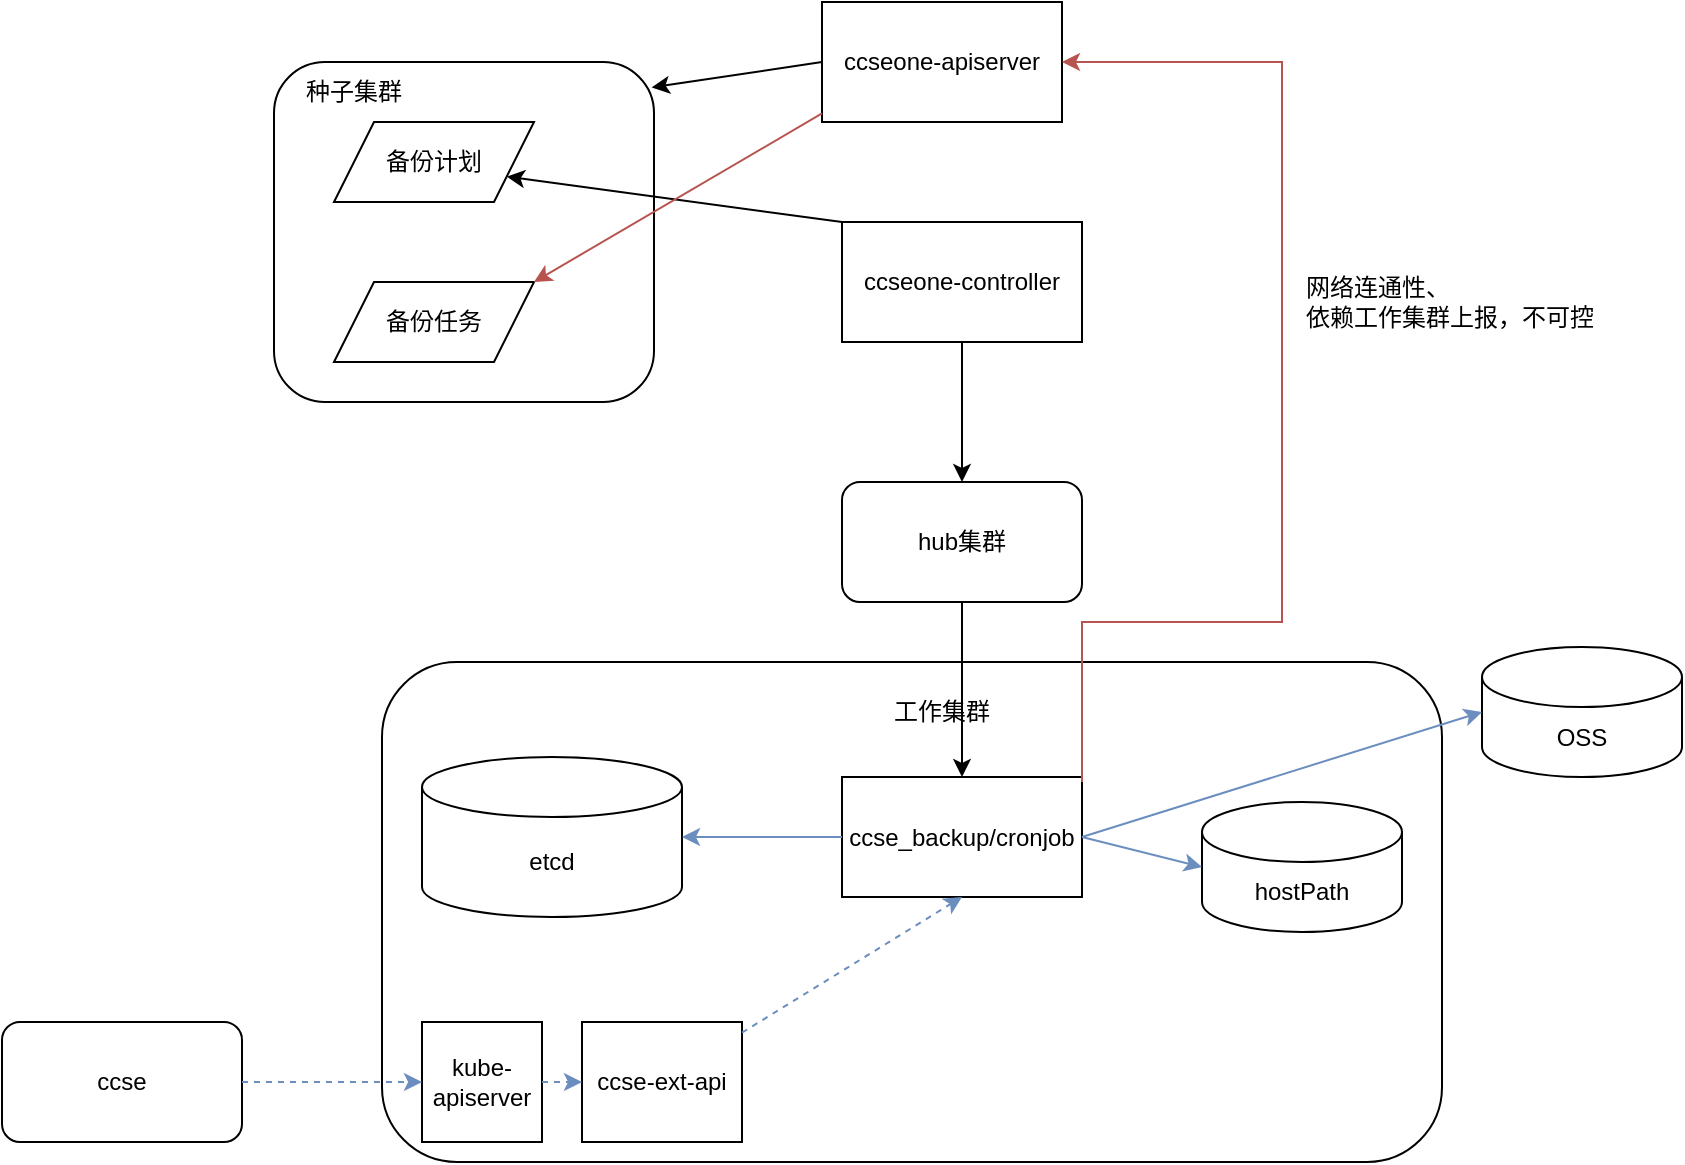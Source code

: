 <mxfile version="21.6.7" type="github" pages="3">
  <diagram name="备份方案一" id="dZijaMK6ApFvlrBsASXL">
    <mxGraphModel dx="1259" dy="702" grid="1" gridSize="10" guides="1" tooltips="1" connect="1" arrows="1" fold="1" page="1" pageScale="1" pageWidth="827" pageHeight="1169" math="0" shadow="0">
      <root>
        <mxCell id="MokmEjKXZrttjGDyU7k--0" />
        <mxCell id="MokmEjKXZrttjGDyU7k--1" parent="MokmEjKXZrttjGDyU7k--0" />
        <mxCell id="MokmEjKXZrttjGDyU7k--2" value="" style="rounded=1;whiteSpace=wrap;html=1;" vertex="1" parent="MokmEjKXZrttjGDyU7k--1">
          <mxGeometry x="450" y="470" width="530" height="250" as="geometry" />
        </mxCell>
        <mxCell id="MokmEjKXZrttjGDyU7k--3" value="" style="rounded=1;whiteSpace=wrap;html=1;" vertex="1" parent="MokmEjKXZrttjGDyU7k--1">
          <mxGeometry x="396" y="170" width="190" height="170" as="geometry" />
        </mxCell>
        <mxCell id="MokmEjKXZrttjGDyU7k--4" value="hub集群" style="rounded=1;whiteSpace=wrap;html=1;" vertex="1" parent="MokmEjKXZrttjGDyU7k--1">
          <mxGeometry x="680" y="380" width="120" height="60" as="geometry" />
        </mxCell>
        <mxCell id="MokmEjKXZrttjGDyU7k--5" value="ccse_backup/cronjob" style="rounded=0;whiteSpace=wrap;html=1;" vertex="1" parent="MokmEjKXZrttjGDyU7k--1">
          <mxGeometry x="680" y="527.5" width="120" height="60" as="geometry" />
        </mxCell>
        <mxCell id="MokmEjKXZrttjGDyU7k--6" value="OSS" style="shape=cylinder3;whiteSpace=wrap;html=1;boundedLbl=1;backgroundOutline=1;size=15;" vertex="1" parent="MokmEjKXZrttjGDyU7k--1">
          <mxGeometry x="1000" y="462.5" width="100" height="65" as="geometry" />
        </mxCell>
        <mxCell id="MokmEjKXZrttjGDyU7k--7" value="hostPath" style="shape=cylinder3;whiteSpace=wrap;html=1;boundedLbl=1;backgroundOutline=1;size=15;" vertex="1" parent="MokmEjKXZrttjGDyU7k--1">
          <mxGeometry x="860" y="540" width="100" height="65" as="geometry" />
        </mxCell>
        <mxCell id="MokmEjKXZrttjGDyU7k--8" value="" style="endArrow=classic;html=1;rounded=0;exitX=1;exitY=0.5;exitDx=0;exitDy=0;entryX=0;entryY=0.5;entryDx=0;entryDy=0;entryPerimeter=0;fillColor=#dae8fc;strokeColor=#6c8ebf;" edge="1" parent="MokmEjKXZrttjGDyU7k--1" source="MokmEjKXZrttjGDyU7k--5" target="MokmEjKXZrttjGDyU7k--6">
          <mxGeometry width="50" height="50" relative="1" as="geometry">
            <mxPoint x="880" y="580" as="sourcePoint" />
            <mxPoint x="930" y="530" as="targetPoint" />
          </mxGeometry>
        </mxCell>
        <mxCell id="MokmEjKXZrttjGDyU7k--9" value="ccseone-apiserver" style="rounded=0;whiteSpace=wrap;html=1;" vertex="1" parent="MokmEjKXZrttjGDyU7k--1">
          <mxGeometry x="670" y="140" width="120" height="60" as="geometry" />
        </mxCell>
        <mxCell id="MokmEjKXZrttjGDyU7k--10" value="" style="endArrow=classic;html=1;rounded=0;exitX=0;exitY=0.5;exitDx=0;exitDy=0;entryX=0.994;entryY=0.075;entryDx=0;entryDy=0;entryPerimeter=0;" edge="1" parent="MokmEjKXZrttjGDyU7k--1" source="MokmEjKXZrttjGDyU7k--9" target="MokmEjKXZrttjGDyU7k--3">
          <mxGeometry width="50" height="50" relative="1" as="geometry">
            <mxPoint x="816" y="130" as="sourcePoint" />
            <mxPoint x="536" y="213" as="targetPoint" />
          </mxGeometry>
        </mxCell>
        <mxCell id="MokmEjKXZrttjGDyU7k--11" value="备份计划" style="shape=parallelogram;perimeter=parallelogramPerimeter;whiteSpace=wrap;html=1;fixedSize=1;" vertex="1" parent="MokmEjKXZrttjGDyU7k--1">
          <mxGeometry x="426" y="200" width="100" height="40" as="geometry" />
        </mxCell>
        <mxCell id="MokmEjKXZrttjGDyU7k--12" value="种子集群" style="text;html=1;strokeColor=none;fillColor=none;align=center;verticalAlign=middle;whiteSpace=wrap;rounded=0;" vertex="1" parent="MokmEjKXZrttjGDyU7k--1">
          <mxGeometry x="406" y="170" width="60" height="30" as="geometry" />
        </mxCell>
        <mxCell id="MokmEjKXZrttjGDyU7k--15" value="etcd" style="shape=cylinder3;whiteSpace=wrap;html=1;boundedLbl=1;backgroundOutline=1;size=15;" vertex="1" parent="MokmEjKXZrttjGDyU7k--1">
          <mxGeometry x="470" y="517.5" width="130" height="80" as="geometry" />
        </mxCell>
        <mxCell id="MokmEjKXZrttjGDyU7k--16" value="kube-apiserver" style="rounded=0;whiteSpace=wrap;html=1;" vertex="1" parent="MokmEjKXZrttjGDyU7k--1">
          <mxGeometry x="470" y="650" width="60" height="60" as="geometry" />
        </mxCell>
        <mxCell id="MokmEjKXZrttjGDyU7k--17" value="ccse-ext-api" style="rounded=0;whiteSpace=wrap;html=1;" vertex="1" parent="MokmEjKXZrttjGDyU7k--1">
          <mxGeometry x="550" y="650" width="80" height="60" as="geometry" />
        </mxCell>
        <mxCell id="MokmEjKXZrttjGDyU7k--18" value="" style="endArrow=classic;html=1;rounded=0;entryX=0;entryY=0.5;entryDx=0;entryDy=0;dashed=1;fillColor=#dae8fc;strokeColor=#6c8ebf;" edge="1" parent="MokmEjKXZrttjGDyU7k--1" source="MokmEjKXZrttjGDyU7k--16" target="MokmEjKXZrttjGDyU7k--17">
          <mxGeometry width="50" height="50" relative="1" as="geometry">
            <mxPoint x="690" y="800" as="sourcePoint" />
            <mxPoint x="740" y="750" as="targetPoint" />
          </mxGeometry>
        </mxCell>
        <mxCell id="MokmEjKXZrttjGDyU7k--19" value="" style="endArrow=classic;html=1;rounded=0;entryX=0.5;entryY=1;entryDx=0;entryDy=0;dashed=1;fillColor=#dae8fc;strokeColor=#6c8ebf;" edge="1" parent="MokmEjKXZrttjGDyU7k--1" source="MokmEjKXZrttjGDyU7k--17" target="MokmEjKXZrttjGDyU7k--5">
          <mxGeometry width="50" height="50" relative="1" as="geometry">
            <mxPoint x="870" y="720" as="sourcePoint" />
            <mxPoint x="920" y="670" as="targetPoint" />
          </mxGeometry>
        </mxCell>
        <mxCell id="MokmEjKXZrttjGDyU7k--20" value="ccse" style="rounded=1;whiteSpace=wrap;html=1;" vertex="1" parent="MokmEjKXZrttjGDyU7k--1">
          <mxGeometry x="260" y="650" width="120" height="60" as="geometry" />
        </mxCell>
        <mxCell id="MokmEjKXZrttjGDyU7k--21" value="" style="endArrow=classic;html=1;rounded=0;exitX=1;exitY=0.5;exitDx=0;exitDy=0;entryX=0;entryY=0.5;entryDx=0;entryDy=0;dashed=1;fillColor=#dae8fc;strokeColor=#6c8ebf;" edge="1" parent="MokmEjKXZrttjGDyU7k--1" source="MokmEjKXZrttjGDyU7k--20" target="MokmEjKXZrttjGDyU7k--16">
          <mxGeometry width="50" height="50" relative="1" as="geometry">
            <mxPoint x="490" y="800" as="sourcePoint" />
            <mxPoint x="540" y="750" as="targetPoint" />
          </mxGeometry>
        </mxCell>
        <mxCell id="MokmEjKXZrttjGDyU7k--22" value="" style="endArrow=classic;html=1;rounded=0;exitX=1;exitY=0.5;exitDx=0;exitDy=0;entryX=0;entryY=0.5;entryDx=0;entryDy=0;entryPerimeter=0;fillColor=#dae8fc;strokeColor=#6c8ebf;" edge="1" parent="MokmEjKXZrttjGDyU7k--1" source="MokmEjKXZrttjGDyU7k--5" target="MokmEjKXZrttjGDyU7k--7">
          <mxGeometry width="50" height="50" relative="1" as="geometry">
            <mxPoint x="920" y="690" as="sourcePoint" />
            <mxPoint x="970" y="640" as="targetPoint" />
          </mxGeometry>
        </mxCell>
        <mxCell id="MokmEjKXZrttjGDyU7k--23" value="" style="endArrow=classic;html=1;rounded=0;exitX=0;exitY=0.5;exitDx=0;exitDy=0;fillColor=#dae8fc;strokeColor=#6c8ebf;" edge="1" parent="MokmEjKXZrttjGDyU7k--1" source="MokmEjKXZrttjGDyU7k--5" target="MokmEjKXZrttjGDyU7k--15">
          <mxGeometry width="50" height="50" relative="1" as="geometry">
            <mxPoint x="770" y="810" as="sourcePoint" />
            <mxPoint x="820" y="760" as="targetPoint" />
          </mxGeometry>
        </mxCell>
        <mxCell id="MokmEjKXZrttjGDyU7k--24" value="工作集群" style="text;html=1;strokeColor=none;fillColor=none;align=center;verticalAlign=middle;whiteSpace=wrap;rounded=0;" vertex="1" parent="MokmEjKXZrttjGDyU7k--1">
          <mxGeometry x="700" y="480" width="60" height="30" as="geometry" />
        </mxCell>
        <mxCell id="MokmEjKXZrttjGDyU7k--25" value="" style="endArrow=classic;html=1;rounded=0;" edge="1" parent="MokmEjKXZrttjGDyU7k--1" source="MokmEjKXZrttjGDyU7k--4" target="MokmEjKXZrttjGDyU7k--5">
          <mxGeometry width="50" height="50" relative="1" as="geometry">
            <mxPoint x="670" y="420" as="sourcePoint" />
            <mxPoint x="720" y="370" as="targetPoint" />
          </mxGeometry>
        </mxCell>
        <mxCell id="MokmEjKXZrttjGDyU7k--26" value="" style="endArrow=classic;html=1;rounded=0;exitX=0.5;exitY=1;exitDx=0;exitDy=0;entryX=0.5;entryY=0;entryDx=0;entryDy=0;" edge="1" parent="MokmEjKXZrttjGDyU7k--1" source="MokmEjKXZrttjGDyU7k--27" target="MokmEjKXZrttjGDyU7k--4">
          <mxGeometry width="50" height="50" relative="1" as="geometry">
            <mxPoint x="550" y="370" as="sourcePoint" />
            <mxPoint x="600" y="320" as="targetPoint" />
          </mxGeometry>
        </mxCell>
        <mxCell id="MokmEjKXZrttjGDyU7k--27" value="ccseone-controller" style="rounded=0;whiteSpace=wrap;html=1;" vertex="1" parent="MokmEjKXZrttjGDyU7k--1">
          <mxGeometry x="680" y="250" width="120" height="60" as="geometry" />
        </mxCell>
        <mxCell id="MokmEjKXZrttjGDyU7k--28" value="" style="endArrow=classic;html=1;rounded=0;entryX=1;entryY=0.75;entryDx=0;entryDy=0;exitX=0;exitY=0;exitDx=0;exitDy=0;" edge="1" parent="MokmEjKXZrttjGDyU7k--1" source="MokmEjKXZrttjGDyU7k--27" target="MokmEjKXZrttjGDyU7k--11">
          <mxGeometry width="50" height="50" relative="1" as="geometry">
            <mxPoint x="540" y="300" as="sourcePoint" />
            <mxPoint x="590" y="250" as="targetPoint" />
          </mxGeometry>
        </mxCell>
        <mxCell id="-pwqoc_ponCHKeUybTC4-0" value="" style="endArrow=classic;html=1;rounded=0;fillColor=#f8cecc;strokeColor=#b85450;edgeStyle=orthogonalEdgeStyle;" edge="1" parent="MokmEjKXZrttjGDyU7k--1">
          <mxGeometry width="50" height="50" relative="1" as="geometry">
            <mxPoint x="800" y="530" as="sourcePoint" />
            <mxPoint x="790" y="170" as="targetPoint" />
            <Array as="points">
              <mxPoint x="800" y="450" />
              <mxPoint x="900" y="450" />
              <mxPoint x="900" y="170" />
            </Array>
          </mxGeometry>
        </mxCell>
        <mxCell id="Eh31dEC6YWHEgluUaaXk-0" value="备份任务" style="shape=parallelogram;perimeter=parallelogramPerimeter;whiteSpace=wrap;html=1;fixedSize=1;" vertex="1" parent="MokmEjKXZrttjGDyU7k--1">
          <mxGeometry x="426" y="280" width="100" height="40" as="geometry" />
        </mxCell>
        <mxCell id="Eh31dEC6YWHEgluUaaXk-3" value="" style="endArrow=classic;html=1;rounded=0;exitX=0;exitY=0.929;exitDx=0;exitDy=0;exitPerimeter=0;entryX=1;entryY=0;entryDx=0;entryDy=0;fillColor=#f8cecc;strokeColor=#b85450;" edge="1" parent="MokmEjKXZrttjGDyU7k--1" source="MokmEjKXZrttjGDyU7k--9" target="Eh31dEC6YWHEgluUaaXk-0">
          <mxGeometry width="50" height="50" relative="1" as="geometry">
            <mxPoint x="590" y="430" as="sourcePoint" />
            <mxPoint x="640" y="380" as="targetPoint" />
          </mxGeometry>
        </mxCell>
        <mxCell id="Eh31dEC6YWHEgluUaaXk-4" value="网络连通性、&amp;nbsp;&lt;br&gt;依赖工作集群上报，不可控" style="text;html=1;strokeColor=none;fillColor=none;align=left;verticalAlign=middle;whiteSpace=wrap;rounded=0;" vertex="1" parent="MokmEjKXZrttjGDyU7k--1">
          <mxGeometry x="910" y="270" width="160" height="40" as="geometry" />
        </mxCell>
      </root>
    </mxGraphModel>
  </diagram>
  <diagram name="备份方案二" id="Xc9G24RDaqmZXno-PCHf">
    <mxGraphModel dx="1481" dy="826" grid="1" gridSize="10" guides="1" tooltips="1" connect="1" arrows="1" fold="1" page="1" pageScale="1" pageWidth="827" pageHeight="1169" math="0" shadow="0">
      <root>
        <mxCell id="0" />
        <mxCell id="1" parent="0" />
        <mxCell id="TAdzys8bT-mZB0Ie5Mji-37" value="" style="rounded=1;whiteSpace=wrap;html=1;" vertex="1" parent="1">
          <mxGeometry x="277" y="460" width="530" height="250" as="geometry" />
        </mxCell>
        <mxCell id="TAdzys8bT-mZB0Ie5Mji-15" value="" style="rounded=1;whiteSpace=wrap;html=1;" vertex="1" parent="1">
          <mxGeometry x="223" y="160" width="190" height="280" as="geometry" />
        </mxCell>
        <mxCell id="TAdzys8bT-mZB0Ie5Mji-2" value="hub集群" style="rounded=1;whiteSpace=wrap;html=1;" vertex="1" parent="1">
          <mxGeometry x="507" y="370" width="120" height="60" as="geometry" />
        </mxCell>
        <mxCell id="TAdzys8bT-mZB0Ie5Mji-6" value="ccse_backup/job" style="rounded=0;whiteSpace=wrap;html=1;" vertex="1" parent="1">
          <mxGeometry x="507" y="517.5" width="120" height="60" as="geometry" />
        </mxCell>
        <mxCell id="TAdzys8bT-mZB0Ie5Mji-7" value="OSS" style="shape=cylinder3;whiteSpace=wrap;html=1;boundedLbl=1;backgroundOutline=1;size=15;" vertex="1" parent="1">
          <mxGeometry x="827" y="452.5" width="100" height="65" as="geometry" />
        </mxCell>
        <mxCell id="TAdzys8bT-mZB0Ie5Mji-8" value="hostPath" style="shape=cylinder3;whiteSpace=wrap;html=1;boundedLbl=1;backgroundOutline=1;size=15;" vertex="1" parent="1">
          <mxGeometry x="687" y="530" width="100" height="65" as="geometry" />
        </mxCell>
        <mxCell id="TAdzys8bT-mZB0Ie5Mji-9" value="" style="endArrow=classic;html=1;rounded=0;exitX=1;exitY=0.5;exitDx=0;exitDy=0;entryX=0;entryY=0.5;entryDx=0;entryDy=0;entryPerimeter=0;fillColor=#dae8fc;strokeColor=#6c8ebf;" edge="1" parent="1" source="TAdzys8bT-mZB0Ie5Mji-6" target="TAdzys8bT-mZB0Ie5Mji-7">
          <mxGeometry width="50" height="50" relative="1" as="geometry">
            <mxPoint x="707" y="570" as="sourcePoint" />
            <mxPoint x="757" y="520" as="targetPoint" />
          </mxGeometry>
        </mxCell>
        <mxCell id="TAdzys8bT-mZB0Ie5Mji-11" value="ccseone-apiserver" style="rounded=0;whiteSpace=wrap;html=1;" vertex="1" parent="1">
          <mxGeometry x="497" y="130" width="120" height="60" as="geometry" />
        </mxCell>
        <mxCell id="TAdzys8bT-mZB0Ie5Mji-16" value="" style="endArrow=classic;html=1;rounded=0;exitX=0;exitY=0.5;exitDx=0;exitDy=0;entryX=0.994;entryY=0.075;entryDx=0;entryDy=0;entryPerimeter=0;" edge="1" parent="1" source="TAdzys8bT-mZB0Ie5Mji-11" target="TAdzys8bT-mZB0Ie5Mji-15">
          <mxGeometry width="50" height="50" relative="1" as="geometry">
            <mxPoint x="643" y="120" as="sourcePoint" />
            <mxPoint x="363" y="203" as="targetPoint" />
          </mxGeometry>
        </mxCell>
        <mxCell id="TAdzys8bT-mZB0Ie5Mji-18" value="备份计划" style="shape=parallelogram;perimeter=parallelogramPerimeter;whiteSpace=wrap;html=1;fixedSize=1;" vertex="1" parent="1">
          <mxGeometry x="253" y="190" width="100" height="40" as="geometry" />
        </mxCell>
        <mxCell id="TAdzys8bT-mZB0Ie5Mji-19" value="种子集群" style="text;html=1;strokeColor=none;fillColor=none;align=center;verticalAlign=middle;whiteSpace=wrap;rounded=0;" vertex="1" parent="1">
          <mxGeometry x="233" y="160" width="60" height="30" as="geometry" />
        </mxCell>
        <mxCell id="TAdzys8bT-mZB0Ie5Mji-24" value="备份任务:&lt;br&gt;k8sclustertask" style="shape=parallelogram;perimeter=parallelogramPerimeter;whiteSpace=wrap;html=1;fixedSize=1;" vertex="1" parent="1">
          <mxGeometry x="263" y="360" width="110" height="45" as="geometry" />
        </mxCell>
        <mxCell id="TAdzys8bT-mZB0Ie5Mji-25" value="" style="endArrow=classic;html=1;rounded=0;entryX=1;entryY=0.75;entryDx=0;entryDy=0;exitX=0;exitY=0.75;exitDx=0;exitDy=0;fillColor=#d5e8d4;strokeColor=#82b366;" edge="1" parent="1" source="TAdzys8bT-mZB0Ie5Mji-43" target="TAdzys8bT-mZB0Ie5Mji-24">
          <mxGeometry width="50" height="50" relative="1" as="geometry">
            <mxPoint x="137" y="260" as="sourcePoint" />
            <mxPoint x="277" y="210" as="targetPoint" />
          </mxGeometry>
        </mxCell>
        <mxCell id="TAdzys8bT-mZB0Ie5Mji-27" value="etcd" style="shape=cylinder3;whiteSpace=wrap;html=1;boundedLbl=1;backgroundOutline=1;size=15;" vertex="1" parent="1">
          <mxGeometry x="297" y="507.5" width="130" height="80" as="geometry" />
        </mxCell>
        <mxCell id="TAdzys8bT-mZB0Ie5Mji-28" value="kube-apiserver" style="rounded=0;whiteSpace=wrap;html=1;" vertex="1" parent="1">
          <mxGeometry x="297" y="640" width="60" height="60" as="geometry" />
        </mxCell>
        <mxCell id="TAdzys8bT-mZB0Ie5Mji-29" value="ccse-ext-api" style="rounded=0;whiteSpace=wrap;html=1;" vertex="1" parent="1">
          <mxGeometry x="377" y="640" width="80" height="60" as="geometry" />
        </mxCell>
        <mxCell id="TAdzys8bT-mZB0Ie5Mji-30" value="" style="endArrow=classic;html=1;rounded=0;entryX=0;entryY=0.5;entryDx=0;entryDy=0;dashed=1;fillColor=#dae8fc;strokeColor=#6c8ebf;" edge="1" parent="1" source="TAdzys8bT-mZB0Ie5Mji-28" target="TAdzys8bT-mZB0Ie5Mji-29">
          <mxGeometry width="50" height="50" relative="1" as="geometry">
            <mxPoint x="517" y="790" as="sourcePoint" />
            <mxPoint x="567" y="740" as="targetPoint" />
          </mxGeometry>
        </mxCell>
        <mxCell id="TAdzys8bT-mZB0Ie5Mji-31" value="" style="endArrow=classic;html=1;rounded=0;entryX=0.5;entryY=1;entryDx=0;entryDy=0;dashed=1;fillColor=#dae8fc;strokeColor=#6c8ebf;" edge="1" parent="1" source="TAdzys8bT-mZB0Ie5Mji-29" target="TAdzys8bT-mZB0Ie5Mji-6">
          <mxGeometry width="50" height="50" relative="1" as="geometry">
            <mxPoint x="697" y="710" as="sourcePoint" />
            <mxPoint x="747" y="660" as="targetPoint" />
          </mxGeometry>
        </mxCell>
        <mxCell id="TAdzys8bT-mZB0Ie5Mji-33" value="ccse" style="rounded=1;whiteSpace=wrap;html=1;" vertex="1" parent="1">
          <mxGeometry x="120" y="640" width="120" height="60" as="geometry" />
        </mxCell>
        <mxCell id="TAdzys8bT-mZB0Ie5Mji-34" value="" style="endArrow=classic;html=1;rounded=0;exitX=1;exitY=0.5;exitDx=0;exitDy=0;entryX=0;entryY=0.5;entryDx=0;entryDy=0;dashed=1;fillColor=#dae8fc;strokeColor=#6c8ebf;" edge="1" parent="1" source="TAdzys8bT-mZB0Ie5Mji-33" target="TAdzys8bT-mZB0Ie5Mji-28">
          <mxGeometry width="50" height="50" relative="1" as="geometry">
            <mxPoint x="317" y="790" as="sourcePoint" />
            <mxPoint x="367" y="740" as="targetPoint" />
          </mxGeometry>
        </mxCell>
        <mxCell id="TAdzys8bT-mZB0Ie5Mji-35" value="" style="endArrow=classic;html=1;rounded=0;exitX=1;exitY=0.5;exitDx=0;exitDy=0;entryX=0;entryY=0.5;entryDx=0;entryDy=0;entryPerimeter=0;fillColor=#dae8fc;strokeColor=#6c8ebf;" edge="1" parent="1" source="TAdzys8bT-mZB0Ie5Mji-6" target="TAdzys8bT-mZB0Ie5Mji-8">
          <mxGeometry width="50" height="50" relative="1" as="geometry">
            <mxPoint x="747" y="680" as="sourcePoint" />
            <mxPoint x="797" y="630" as="targetPoint" />
          </mxGeometry>
        </mxCell>
        <mxCell id="TAdzys8bT-mZB0Ie5Mji-36" value="" style="endArrow=classic;html=1;rounded=0;exitX=0;exitY=0.5;exitDx=0;exitDy=0;fillColor=#dae8fc;strokeColor=#6c8ebf;" edge="1" parent="1" source="TAdzys8bT-mZB0Ie5Mji-6" target="TAdzys8bT-mZB0Ie5Mji-27">
          <mxGeometry width="50" height="50" relative="1" as="geometry">
            <mxPoint x="597" y="800" as="sourcePoint" />
            <mxPoint x="647" y="750" as="targetPoint" />
          </mxGeometry>
        </mxCell>
        <mxCell id="TAdzys8bT-mZB0Ie5Mji-38" value="工作集群" style="text;html=1;strokeColor=none;fillColor=none;align=center;verticalAlign=middle;whiteSpace=wrap;rounded=0;" vertex="1" parent="1">
          <mxGeometry x="527" y="470" width="60" height="30" as="geometry" />
        </mxCell>
        <mxCell id="TAdzys8bT-mZB0Ie5Mji-41" value="" style="endArrow=classic;html=1;rounded=0;fillColor=#d5e8d4;strokeColor=#82b366;" edge="1" parent="1" source="TAdzys8bT-mZB0Ie5Mji-2" target="TAdzys8bT-mZB0Ie5Mji-6">
          <mxGeometry width="50" height="50" relative="1" as="geometry">
            <mxPoint x="497" y="410" as="sourcePoint" />
            <mxPoint x="547" y="360" as="targetPoint" />
          </mxGeometry>
        </mxCell>
        <mxCell id="TAdzys8bT-mZB0Ie5Mji-42" value="" style="endArrow=classic;html=1;rounded=0;exitX=0.5;exitY=1;exitDx=0;exitDy=0;entryX=0.5;entryY=0;entryDx=0;entryDy=0;fillColor=#d5e8d4;strokeColor=#82b366;" edge="1" parent="1" source="TAdzys8bT-mZB0Ie5Mji-43" target="TAdzys8bT-mZB0Ie5Mji-2">
          <mxGeometry width="50" height="50" relative="1" as="geometry">
            <mxPoint x="377" y="360" as="sourcePoint" />
            <mxPoint x="427" y="310" as="targetPoint" />
          </mxGeometry>
        </mxCell>
        <mxCell id="TAdzys8bT-mZB0Ie5Mji-43" value="ccseone-controller" style="rounded=0;whiteSpace=wrap;html=1;" vertex="1" parent="1">
          <mxGeometry x="507" y="240" width="120" height="60" as="geometry" />
        </mxCell>
        <mxCell id="TAdzys8bT-mZB0Ie5Mji-44" value="" style="endArrow=classic;html=1;rounded=0;entryX=1;entryY=0.75;entryDx=0;entryDy=0;exitX=0;exitY=0;exitDx=0;exitDy=0;fillColor=#f8cecc;strokeColor=#b85450;" edge="1" parent="1" source="TAdzys8bT-mZB0Ie5Mji-43" target="TAdzys8bT-mZB0Ie5Mji-18">
          <mxGeometry width="50" height="50" relative="1" as="geometry">
            <mxPoint x="367" y="290" as="sourcePoint" />
            <mxPoint x="417" y="240" as="targetPoint" />
          </mxGeometry>
        </mxCell>
        <mxCell id="TAdzys8bT-mZB0Ie5Mji-45" value="" style="endArrow=classic;html=1;rounded=0;entryX=1;entryY=0.25;entryDx=0;entryDy=0;exitX=0;exitY=0.25;exitDx=0;exitDy=0;fillColor=#f8cecc;strokeColor=#b85450;" edge="1" parent="1" source="TAdzys8bT-mZB0Ie5Mji-43" target="TAdzys8bT-mZB0Ie5Mji-24">
          <mxGeometry width="50" height="50" relative="1" as="geometry">
            <mxPoint x="507" y="200" as="sourcePoint" />
            <mxPoint x="557" y="150" as="targetPoint" />
          </mxGeometry>
        </mxCell>
        <mxCell id="TAdzys8bT-mZB0Ie5Mji-46" value="?" style="rounded=1;whiteSpace=wrap;html=1;" vertex="1" parent="1">
          <mxGeometry x="807" y="240" width="120" height="60" as="geometry" />
        </mxCell>
        <mxCell id="TAdzys8bT-mZB0Ie5Mji-47" value="" style="endArrow=classic;html=1;rounded=0;exitX=1;exitY=0.25;exitDx=0;exitDy=0;entryX=0;entryY=0.25;entryDx=0;entryDy=0;dashed=1;fillColor=#f8cecc;strokeColor=#b85450;" edge="1" parent="1" source="TAdzys8bT-mZB0Ie5Mji-43" target="TAdzys8bT-mZB0Ie5Mji-46">
          <mxGeometry width="50" height="50" relative="1" as="geometry">
            <mxPoint x="917" y="390" as="sourcePoint" />
            <mxPoint x="967" y="340" as="targetPoint" />
          </mxGeometry>
        </mxCell>
        <mxCell id="TAdzys8bT-mZB0Ie5Mji-48" value="" style="endArrow=classic;html=1;rounded=0;entryX=0;entryY=1;entryDx=0;entryDy=0;exitX=0;exitY=0.75;exitDx=0;exitDy=0;dashed=1;fillColor=#f8cecc;strokeColor=#b85450;" edge="1" parent="1" source="TAdzys8bT-mZB0Ie5Mji-46" target="TAdzys8bT-mZB0Ie5Mji-50">
          <mxGeometry width="50" height="50" relative="1" as="geometry">
            <mxPoint x="897" y="420" as="sourcePoint" />
            <mxPoint x="947" y="370" as="targetPoint" />
          </mxGeometry>
        </mxCell>
        <mxCell id="TAdzys8bT-mZB0Ie5Mji-49" value="创建cronjob" style="text;html=1;strokeColor=none;fillColor=none;align=center;verticalAlign=middle;whiteSpace=wrap;rounded=0;" vertex="1" parent="1">
          <mxGeometry x="657" y="220" width="100" height="30" as="geometry" />
        </mxCell>
        <mxCell id="TAdzys8bT-mZB0Ie5Mji-50" value="cronjob触发" style="text;html=1;strokeColor=none;fillColor=none;align=center;verticalAlign=middle;whiteSpace=wrap;rounded=0;" vertex="1" parent="1">
          <mxGeometry x="654" y="290" width="100" height="30" as="geometry" />
        </mxCell>
        <mxCell id="TAdzys8bT-mZB0Ie5Mji-51" value="一、 controller创建cron：&amp;nbsp; controller单master节点,&amp;nbsp;开的协程会很多?&lt;br&gt;二、&amp;nbsp;寻找集群创建cronjob,&amp;nbsp; job添加备份任务&amp;nbsp; &amp;nbsp;【hub集群/种子集群/独立集群】&lt;br&gt;三、 cronjob管理服务/平台?" style="text;html=1;align=left;verticalAlign=top;whiteSpace=wrap;rounded=0;" vertex="1" parent="1">
          <mxGeometry x="747" y="160" width="423" height="60" as="geometry" />
        </mxCell>
        <mxCell id="TAdzys8bT-mZB0Ie5Mji-53" value="ccse_backup/cronjob" style="rounded=0;whiteSpace=wrap;html=1;" vertex="1" parent="1">
          <mxGeometry x="507" y="640" width="120" height="60" as="geometry" />
        </mxCell>
        <mxCell id="TAdzys8bT-mZB0Ie5Mji-54" value="" style="endArrow=classic;html=1;rounded=0;exitX=1;exitY=0.5;exitDx=0;exitDy=0;entryX=0;entryY=0.5;entryDx=0;entryDy=0;dashed=1;fillColor=#dae8fc;strokeColor=#6c8ebf;" edge="1" parent="1" source="TAdzys8bT-mZB0Ie5Mji-29" target="TAdzys8bT-mZB0Ie5Mji-53">
          <mxGeometry width="50" height="50" relative="1" as="geometry">
            <mxPoint x="217" y="680" as="sourcePoint" />
            <mxPoint x="307" y="680" as="targetPoint" />
          </mxGeometry>
        </mxCell>
      </root>
    </mxGraphModel>
  </diagram>
  <diagram name="备份方案三" id="s7DraMLvvmO8eXjUzMEE">
    <mxGraphModel dx="1259" dy="702" grid="1" gridSize="10" guides="1" tooltips="1" connect="1" arrows="1" fold="1" page="1" pageScale="1" pageWidth="827" pageHeight="1169" math="0" shadow="0">
      <root>
        <mxCell id="bP9j-Xq7lir9vTzKljrZ-0" />
        <mxCell id="bP9j-Xq7lir9vTzKljrZ-1" parent="bP9j-Xq7lir9vTzKljrZ-0" />
        <mxCell id="nE95cY4Vr9S5hVohs0kH-0" value="" style="rounded=1;whiteSpace=wrap;html=1;" vertex="1" parent="bP9j-Xq7lir9vTzKljrZ-1">
          <mxGeometry x="270" y="280" width="530" height="110" as="geometry" />
        </mxCell>
        <mxCell id="bP9j-Xq7lir9vTzKljrZ-2" value="" style="rounded=1;whiteSpace=wrap;html=1;" vertex="1" parent="bP9j-Xq7lir9vTzKljrZ-1">
          <mxGeometry x="267" y="410" width="530" height="250" as="geometry" />
        </mxCell>
        <mxCell id="bP9j-Xq7lir9vTzKljrZ-3" value="" style="rounded=1;whiteSpace=wrap;html=1;" vertex="1" parent="bP9j-Xq7lir9vTzKljrZ-1">
          <mxGeometry x="250" y="50" width="190" height="160" as="geometry" />
        </mxCell>
        <mxCell id="bP9j-Xq7lir9vTzKljrZ-5" value="ccse_backup/job&lt;br&gt;(velero改造)" style="rounded=0;whiteSpace=wrap;html=1;" vertex="1" parent="bP9j-Xq7lir9vTzKljrZ-1">
          <mxGeometry x="497" y="485" width="120" height="60" as="geometry" />
        </mxCell>
        <mxCell id="bP9j-Xq7lir9vTzKljrZ-6" value="OSS" style="shape=cylinder3;whiteSpace=wrap;html=1;boundedLbl=1;backgroundOutline=1;size=15;" vertex="1" parent="bP9j-Xq7lir9vTzKljrZ-1">
          <mxGeometry x="810" y="595" width="100" height="55" as="geometry" />
        </mxCell>
        <mxCell id="bP9j-Xq7lir9vTzKljrZ-7" value="hostPath" style="shape=cylinder3;whiteSpace=wrap;html=1;boundedLbl=1;backgroundOutline=1;size=15;" vertex="1" parent="bP9j-Xq7lir9vTzKljrZ-1">
          <mxGeometry x="679" y="485" width="91" height="55" as="geometry" />
        </mxCell>
        <mxCell id="bP9j-Xq7lir9vTzKljrZ-8" value="" style="endArrow=classic;html=1;rounded=0;exitX=1;exitY=0.5;exitDx=0;exitDy=0;entryX=0;entryY=0.5;entryDx=0;entryDy=0;entryPerimeter=0;fillColor=#dae8fc;strokeColor=#6c8ebf;" edge="1" parent="bP9j-Xq7lir9vTzKljrZ-1" source="bP9j-Xq7lir9vTzKljrZ-5" target="bP9j-Xq7lir9vTzKljrZ-6">
          <mxGeometry width="50" height="50" relative="1" as="geometry">
            <mxPoint x="697" y="520" as="sourcePoint" />
            <mxPoint x="817" y="435" as="targetPoint" />
          </mxGeometry>
        </mxCell>
        <mxCell id="bP9j-Xq7lir9vTzKljrZ-9" value="ccseone-apiserver" style="rounded=0;whiteSpace=wrap;html=1;" vertex="1" parent="bP9j-Xq7lir9vTzKljrZ-1">
          <mxGeometry x="497" y="30" width="120" height="60" as="geometry" />
        </mxCell>
        <mxCell id="bP9j-Xq7lir9vTzKljrZ-10" value="" style="endArrow=classic;html=1;rounded=0;exitX=0;exitY=0.5;exitDx=0;exitDy=0;entryX=0.994;entryY=0.075;entryDx=0;entryDy=0;entryPerimeter=0;" edge="1" parent="bP9j-Xq7lir9vTzKljrZ-1" source="bP9j-Xq7lir9vTzKljrZ-9" target="bP9j-Xq7lir9vTzKljrZ-3">
          <mxGeometry width="50" height="50" relative="1" as="geometry">
            <mxPoint x="643" y="10" as="sourcePoint" />
            <mxPoint x="363" y="93" as="targetPoint" />
          </mxGeometry>
        </mxCell>
        <mxCell id="bP9j-Xq7lir9vTzKljrZ-11" value="备份计划" style="shape=parallelogram;perimeter=parallelogramPerimeter;whiteSpace=wrap;html=1;fixedSize=1;" vertex="1" parent="bP9j-Xq7lir9vTzKljrZ-1">
          <mxGeometry x="285" y="80" width="100" height="40" as="geometry" />
        </mxCell>
        <mxCell id="bP9j-Xq7lir9vTzKljrZ-12" value="种子集群" style="text;html=1;strokeColor=none;fillColor=none;align=center;verticalAlign=middle;whiteSpace=wrap;rounded=0;" vertex="1" parent="bP9j-Xq7lir9vTzKljrZ-1">
          <mxGeometry x="260" y="50" width="60" height="30" as="geometry" />
        </mxCell>
        <mxCell id="bP9j-Xq7lir9vTzKljrZ-13" value="备份任务:&lt;br&gt;k8sclustertask" style="shape=parallelogram;perimeter=parallelogramPerimeter;whiteSpace=wrap;html=1;fixedSize=1;" vertex="1" parent="bP9j-Xq7lir9vTzKljrZ-1">
          <mxGeometry x="275" y="135" width="110" height="45" as="geometry" />
        </mxCell>
        <mxCell id="bP9j-Xq7lir9vTzKljrZ-14" value="" style="endArrow=classic;html=1;rounded=0;entryX=1;entryY=0.75;entryDx=0;entryDy=0;exitX=0;exitY=0.75;exitDx=0;exitDy=0;fillColor=#d5e8d4;strokeColor=#82b366;" edge="1" parent="bP9j-Xq7lir9vTzKljrZ-1" source="bP9j-Xq7lir9vTzKljrZ-27" target="bP9j-Xq7lir9vTzKljrZ-13">
          <mxGeometry width="50" height="50" relative="1" as="geometry">
            <mxPoint x="137" y="150" as="sourcePoint" />
            <mxPoint x="277" y="100" as="targetPoint" />
          </mxGeometry>
        </mxCell>
        <mxCell id="bP9j-Xq7lir9vTzKljrZ-15" value="etcd" style="shape=cylinder3;whiteSpace=wrap;html=1;boundedLbl=1;backgroundOutline=1;size=15;" vertex="1" parent="bP9j-Xq7lir9vTzKljrZ-1">
          <mxGeometry x="296.5" y="420" width="97" height="55" as="geometry" />
        </mxCell>
        <mxCell id="bP9j-Xq7lir9vTzKljrZ-16" value="kube-apiserver" style="rounded=0;whiteSpace=wrap;html=1;" vertex="1" parent="bP9j-Xq7lir9vTzKljrZ-1">
          <mxGeometry x="293" y="490" width="110" height="50" as="geometry" />
        </mxCell>
        <mxCell id="bP9j-Xq7lir9vTzKljrZ-17" value="ccse-ext-api" style="rounded=0;whiteSpace=wrap;html=1;" vertex="1" parent="bP9j-Xq7lir9vTzKljrZ-1">
          <mxGeometry x="293" y="590" width="110" height="60" as="geometry" />
        </mxCell>
        <mxCell id="bP9j-Xq7lir9vTzKljrZ-18" value="" style="endArrow=classic;html=1;rounded=0;dashed=1;fillColor=#dae8fc;strokeColor=#6c8ebf;" edge="1" parent="bP9j-Xq7lir9vTzKljrZ-1" source="bP9j-Xq7lir9vTzKljrZ-16" target="bP9j-Xq7lir9vTzKljrZ-17">
          <mxGeometry width="50" height="50" relative="1" as="geometry">
            <mxPoint x="507" y="740" as="sourcePoint" />
            <mxPoint x="557" y="690" as="targetPoint" />
          </mxGeometry>
        </mxCell>
        <mxCell id="bP9j-Xq7lir9vTzKljrZ-19" value="" style="endArrow=classic;html=1;rounded=0;entryX=0.5;entryY=1;entryDx=0;entryDy=0;dashed=1;fillColor=#dae8fc;strokeColor=#6c8ebf;" edge="1" parent="bP9j-Xq7lir9vTzKljrZ-1" source="bP9j-Xq7lir9vTzKljrZ-17" target="bP9j-Xq7lir9vTzKljrZ-5">
          <mxGeometry width="50" height="50" relative="1" as="geometry">
            <mxPoint x="687" y="660" as="sourcePoint" />
            <mxPoint x="737" y="610" as="targetPoint" />
          </mxGeometry>
        </mxCell>
        <mxCell id="bP9j-Xq7lir9vTzKljrZ-20" value="ccse" style="rounded=1;whiteSpace=wrap;html=1;" vertex="1" parent="bP9j-Xq7lir9vTzKljrZ-1">
          <mxGeometry x="130" y="485" width="120" height="60" as="geometry" />
        </mxCell>
        <mxCell id="bP9j-Xq7lir9vTzKljrZ-21" value="" style="endArrow=classic;html=1;rounded=0;exitX=1;exitY=0.5;exitDx=0;exitDy=0;entryX=0;entryY=0.5;entryDx=0;entryDy=0;dashed=1;fillColor=#dae8fc;strokeColor=#6c8ebf;" edge="1" parent="bP9j-Xq7lir9vTzKljrZ-1" source="bP9j-Xq7lir9vTzKljrZ-20" target="bP9j-Xq7lir9vTzKljrZ-16">
          <mxGeometry width="50" height="50" relative="1" as="geometry">
            <mxPoint x="307" y="740" as="sourcePoint" />
            <mxPoint x="357" y="690" as="targetPoint" />
          </mxGeometry>
        </mxCell>
        <mxCell id="bP9j-Xq7lir9vTzKljrZ-22" value="" style="endArrow=classic;html=1;rounded=0;exitX=1;exitY=0.5;exitDx=0;exitDy=0;entryX=0;entryY=0.5;entryDx=0;entryDy=0;entryPerimeter=0;fillColor=#dae8fc;strokeColor=#6c8ebf;" edge="1" parent="bP9j-Xq7lir9vTzKljrZ-1" source="bP9j-Xq7lir9vTzKljrZ-5" target="bP9j-Xq7lir9vTzKljrZ-7">
          <mxGeometry width="50" height="50" relative="1" as="geometry">
            <mxPoint x="737" y="630" as="sourcePoint" />
            <mxPoint x="787" y="580" as="targetPoint" />
          </mxGeometry>
        </mxCell>
        <mxCell id="bP9j-Xq7lir9vTzKljrZ-23" value="" style="endArrow=classic;html=1;rounded=0;exitX=0;exitY=0.5;exitDx=0;exitDy=0;fillColor=#dae8fc;strokeColor=#6c8ebf;entryX=1;entryY=0.5;entryDx=0;entryDy=0;" edge="1" parent="bP9j-Xq7lir9vTzKljrZ-1" source="bP9j-Xq7lir9vTzKljrZ-5" target="bP9j-Xq7lir9vTzKljrZ-16">
          <mxGeometry width="50" height="50" relative="1" as="geometry">
            <mxPoint x="587" y="750" as="sourcePoint" />
            <mxPoint x="637" y="700" as="targetPoint" />
          </mxGeometry>
        </mxCell>
        <mxCell id="bP9j-Xq7lir9vTzKljrZ-24" value="工作集群" style="text;html=1;strokeColor=none;fillColor=none;align=center;verticalAlign=middle;whiteSpace=wrap;rounded=0;" vertex="1" parent="bP9j-Xq7lir9vTzKljrZ-1">
          <mxGeometry x="425.5" y="410" width="60" height="30" as="geometry" />
        </mxCell>
        <mxCell id="bP9j-Xq7lir9vTzKljrZ-25" value="" style="endArrow=classic;html=1;rounded=0;exitX=0.451;exitY=0.959;exitDx=0;exitDy=0;exitPerimeter=0;entryX=0.5;entryY=0;entryDx=0;entryDy=0;" edge="1" parent="bP9j-Xq7lir9vTzKljrZ-1" source="nE95cY4Vr9S5hVohs0kH-2" target="bP9j-Xq7lir9vTzKljrZ-5">
          <mxGeometry width="50" height="50" relative="1" as="geometry">
            <mxPoint x="566" y="360" as="sourcePoint" />
            <mxPoint x="566" y="517.5" as="targetPoint" />
          </mxGeometry>
        </mxCell>
        <mxCell id="bP9j-Xq7lir9vTzKljrZ-26" value="" style="endArrow=classic;html=1;rounded=0;exitX=0.5;exitY=1;exitDx=0;exitDy=0;fillColor=#d5e8d4;strokeColor=#82b366;entryX=0.5;entryY=0;entryDx=0;entryDy=0;" edge="1" parent="bP9j-Xq7lir9vTzKljrZ-1" source="bP9j-Xq7lir9vTzKljrZ-27" target="nE95cY4Vr9S5hVohs0kH-2">
          <mxGeometry width="50" height="50" relative="1" as="geometry">
            <mxPoint x="377" y="360" as="sourcePoint" />
            <mxPoint x="567" y="240" as="targetPoint" />
          </mxGeometry>
        </mxCell>
        <mxCell id="bP9j-Xq7lir9vTzKljrZ-27" value="ccseone-controller" style="rounded=0;whiteSpace=wrap;html=1;" vertex="1" parent="bP9j-Xq7lir9vTzKljrZ-1">
          <mxGeometry x="495.5" y="120" width="120" height="60" as="geometry" />
        </mxCell>
        <mxCell id="bP9j-Xq7lir9vTzKljrZ-28" value="" style="endArrow=classic;html=1;rounded=0;entryX=1;entryY=0.75;entryDx=0;entryDy=0;exitX=0;exitY=0;exitDx=0;exitDy=0;fillColor=#f8cecc;strokeColor=#b85450;" edge="1" parent="bP9j-Xq7lir9vTzKljrZ-1" source="bP9j-Xq7lir9vTzKljrZ-27" target="bP9j-Xq7lir9vTzKljrZ-11">
          <mxGeometry width="50" height="50" relative="1" as="geometry">
            <mxPoint x="367" y="180" as="sourcePoint" />
            <mxPoint x="417" y="130" as="targetPoint" />
          </mxGeometry>
        </mxCell>
        <mxCell id="bP9j-Xq7lir9vTzKljrZ-29" value="" style="endArrow=classic;html=1;rounded=0;entryX=1;entryY=0.5;entryDx=0;entryDy=0;exitX=0;exitY=0.5;exitDx=0;exitDy=0;fillColor=#f8cecc;strokeColor=#b85450;" edge="1" parent="bP9j-Xq7lir9vTzKljrZ-1" source="nE95cY4Vr9S5hVohs0kH-3" target="nE95cY4Vr9S5hVohs0kH-2">
          <mxGeometry width="50" height="50" relative="1" as="geometry">
            <mxPoint x="507" y="90" as="sourcePoint" />
            <mxPoint x="557" y="40" as="targetPoint" />
          </mxGeometry>
        </mxCell>
        <mxCell id="bP9j-Xq7lir9vTzKljrZ-36" value="ccse_backup/cronjob&lt;br&gt;(velero改造)" style="rounded=0;whiteSpace=wrap;html=1;" vertex="1" parent="bP9j-Xq7lir9vTzKljrZ-1">
          <mxGeometry x="497" y="590" width="120" height="60" as="geometry" />
        </mxCell>
        <mxCell id="bP9j-Xq7lir9vTzKljrZ-37" value="" style="endArrow=classic;html=1;rounded=0;exitX=1;exitY=0.5;exitDx=0;exitDy=0;entryX=0;entryY=0.5;entryDx=0;entryDy=0;dashed=1;fillColor=#dae8fc;strokeColor=#6c8ebf;" edge="1" parent="bP9j-Xq7lir9vTzKljrZ-1" source="bP9j-Xq7lir9vTzKljrZ-17" target="bP9j-Xq7lir9vTzKljrZ-36">
          <mxGeometry width="50" height="50" relative="1" as="geometry">
            <mxPoint x="207" y="630" as="sourcePoint" />
            <mxPoint x="297" y="630" as="targetPoint" />
          </mxGeometry>
        </mxCell>
        <mxCell id="nE95cY4Vr9S5hVohs0kH-2" value="资源分发组件&lt;br&gt;kubevela application" style="shape=parallelogram;perimeter=parallelogramPerimeter;whiteSpace=wrap;html=1;fixedSize=1;" vertex="1" parent="bP9j-Xq7lir9vTzKljrZ-1">
          <mxGeometry x="485.5" y="310" width="143" height="50" as="geometry" />
        </mxCell>
        <mxCell id="nE95cY4Vr9S5hVohs0kH-3" value="CronbJob" style="shape=parallelogram;perimeter=parallelogramPerimeter;whiteSpace=wrap;html=1;fixedSize=1;" vertex="1" parent="bP9j-Xq7lir9vTzKljrZ-1">
          <mxGeometry x="671" y="307.5" width="116" height="55" as="geometry" />
        </mxCell>
        <mxCell id="nE95cY4Vr9S5hVohs0kH-6" value="" style="endArrow=classic;html=1;rounded=0;entryX=0.5;entryY=0;entryDx=0;entryDy=0;exitX=1;exitY=1;exitDx=0;exitDy=0;fillColor=#f8cecc;strokeColor=#b85450;" edge="1" parent="bP9j-Xq7lir9vTzKljrZ-1" source="bP9j-Xq7lir9vTzKljrZ-27" target="nE95cY4Vr9S5hVohs0kH-3">
          <mxGeometry width="50" height="50" relative="1" as="geometry">
            <mxPoint x="750" y="343" as="sourcePoint" />
            <mxPoint x="638" y="345" as="targetPoint" />
          </mxGeometry>
        </mxCell>
        <mxCell id="nE95cY4Vr9S5hVohs0kH-7" value="" style="endArrow=classic;html=1;rounded=0;exitX=0.75;exitY=1;exitDx=0;exitDy=0;entryX=0.75;entryY=0;entryDx=0;entryDy=0;fillColor=#f8cecc;strokeColor=#b85450;dashed=1;" edge="1" parent="bP9j-Xq7lir9vTzKljrZ-1" source="bP9j-Xq7lir9vTzKljrZ-27" target="nE95cY4Vr9S5hVohs0kH-2">
          <mxGeometry width="50" height="50" relative="1" as="geometry">
            <mxPoint x="780" y="240" as="sourcePoint" />
            <mxPoint x="830" y="190" as="targetPoint" />
          </mxGeometry>
        </mxCell>
        <mxCell id="nE95cY4Vr9S5hVohs0kH-8" value="" style="endArrow=classic;html=1;rounded=0;entryX=1;entryY=0.25;entryDx=0;entryDy=0;exitX=0.009;exitY=0.422;exitDx=0;exitDy=0;exitPerimeter=0;fillColor=#f8cecc;strokeColor=#b85450;dashed=1;" edge="1" parent="bP9j-Xq7lir9vTzKljrZ-1" source="bP9j-Xq7lir9vTzKljrZ-27" target="bP9j-Xq7lir9vTzKljrZ-13">
          <mxGeometry width="50" height="50" relative="1" as="geometry">
            <mxPoint x="480" y="280" as="sourcePoint" />
            <mxPoint x="530" y="230" as="targetPoint" />
          </mxGeometry>
        </mxCell>
        <mxCell id="nE95cY4Vr9S5hVohs0kH-11" value="hub集群" style="text;html=1;strokeColor=none;fillColor=none;align=center;verticalAlign=middle;whiteSpace=wrap;rounded=0;" vertex="1" parent="bP9j-Xq7lir9vTzKljrZ-1">
          <mxGeometry x="275" y="290" width="60" height="30" as="geometry" />
        </mxCell>
      </root>
    </mxGraphModel>
  </diagram>
</mxfile>
